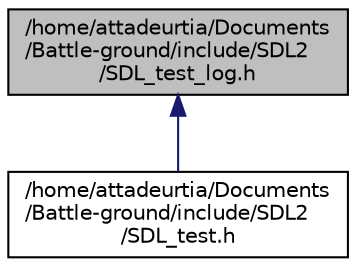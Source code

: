 digraph "/home/attadeurtia/Documents/Battle-ground/include/SDL2/SDL_test_log.h"
{
 // LATEX_PDF_SIZE
  edge [fontname="Helvetica",fontsize="10",labelfontname="Helvetica",labelfontsize="10"];
  node [fontname="Helvetica",fontsize="10",shape=record];
  Node1 [label="/home/attadeurtia/Documents\l/Battle-ground/include/SDL2\l/SDL_test_log.h",height=0.2,width=0.4,color="black", fillcolor="grey75", style="filled", fontcolor="black",tooltip=" "];
  Node1 -> Node2 [dir="back",color="midnightblue",fontsize="10",style="solid",fontname="Helvetica"];
  Node2 [label="/home/attadeurtia/Documents\l/Battle-ground/include/SDL2\l/SDL_test.h",height=0.2,width=0.4,color="black", fillcolor="white", style="filled",URL="$SDL__test_8h.html",tooltip=" "];
}
